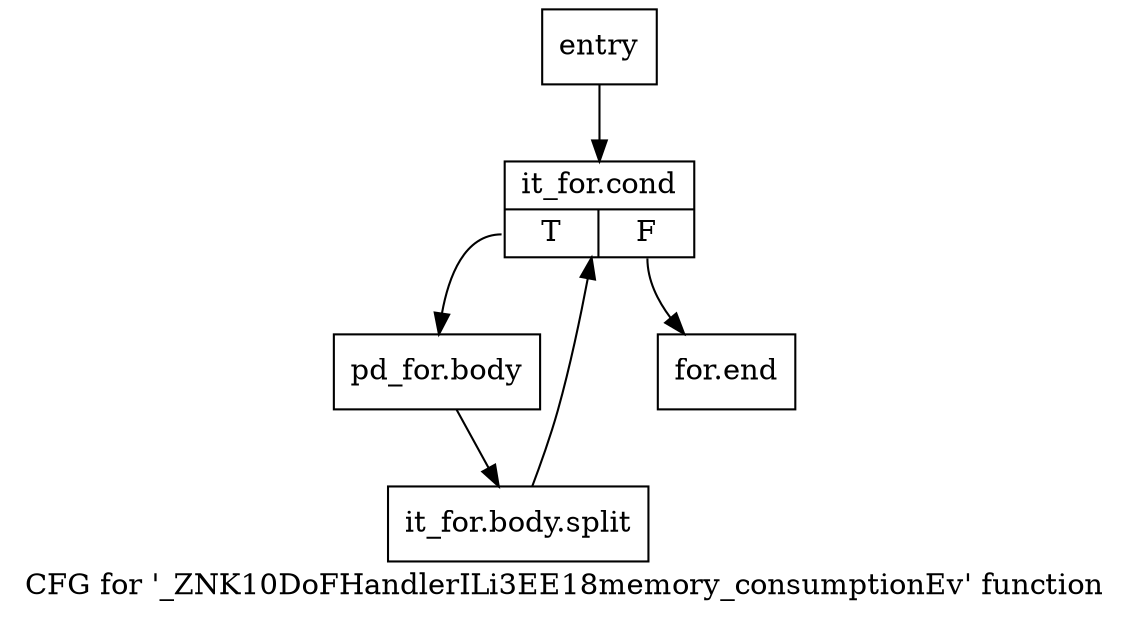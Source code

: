 digraph "CFG for '_ZNK10DoFHandlerILi3EE18memory_consumptionEv' function" {
	label="CFG for '_ZNK10DoFHandlerILi3EE18memory_consumptionEv' function";

	Node0x43df290 [shape=record,label="{entry}"];
	Node0x43df290 -> Node0x43df2e0;
	Node0x43df2e0 [shape=record,label="{it_for.cond|{<s0>T|<s1>F}}"];
	Node0x43df2e0:s0 -> Node0x43d4b40;
	Node0x43df2e0:s1 -> Node0x43e1780;
	Node0x43d4b40 [shape=record,label="{pd_for.body}"];
	Node0x43d4b40 -> Node0xa019800;
	Node0xa019800 [shape=record,label="{it_for.body.split}"];
	Node0xa019800 -> Node0x43df2e0;
	Node0x43e1780 [shape=record,label="{for.end}"];
}
